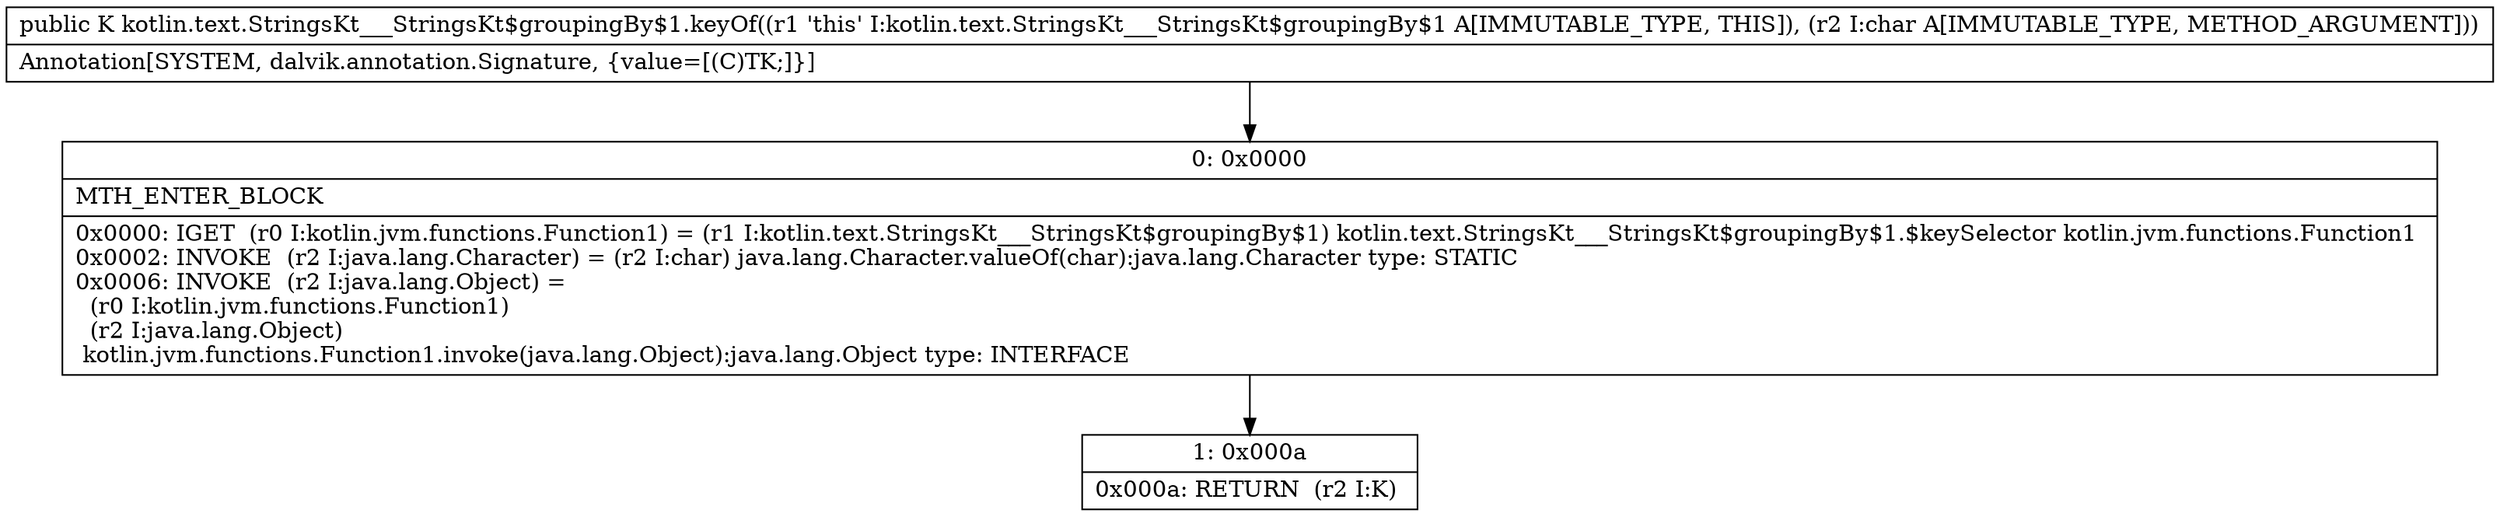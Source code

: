 digraph "CFG forkotlin.text.StringsKt___StringsKt$groupingBy$1.keyOf(C)Ljava\/lang\/Object;" {
Node_0 [shape=record,label="{0\:\ 0x0000|MTH_ENTER_BLOCK\l|0x0000: IGET  (r0 I:kotlin.jvm.functions.Function1) = (r1 I:kotlin.text.StringsKt___StringsKt$groupingBy$1) kotlin.text.StringsKt___StringsKt$groupingBy$1.$keySelector kotlin.jvm.functions.Function1 \l0x0002: INVOKE  (r2 I:java.lang.Character) = (r2 I:char) java.lang.Character.valueOf(char):java.lang.Character type: STATIC \l0x0006: INVOKE  (r2 I:java.lang.Object) = \l  (r0 I:kotlin.jvm.functions.Function1)\l  (r2 I:java.lang.Object)\l kotlin.jvm.functions.Function1.invoke(java.lang.Object):java.lang.Object type: INTERFACE \l}"];
Node_1 [shape=record,label="{1\:\ 0x000a|0x000a: RETURN  (r2 I:K) \l}"];
MethodNode[shape=record,label="{public K kotlin.text.StringsKt___StringsKt$groupingBy$1.keyOf((r1 'this' I:kotlin.text.StringsKt___StringsKt$groupingBy$1 A[IMMUTABLE_TYPE, THIS]), (r2 I:char A[IMMUTABLE_TYPE, METHOD_ARGUMENT]))  | Annotation[SYSTEM, dalvik.annotation.Signature, \{value=[(C)TK;]\}]\l}"];
MethodNode -> Node_0;
Node_0 -> Node_1;
}

